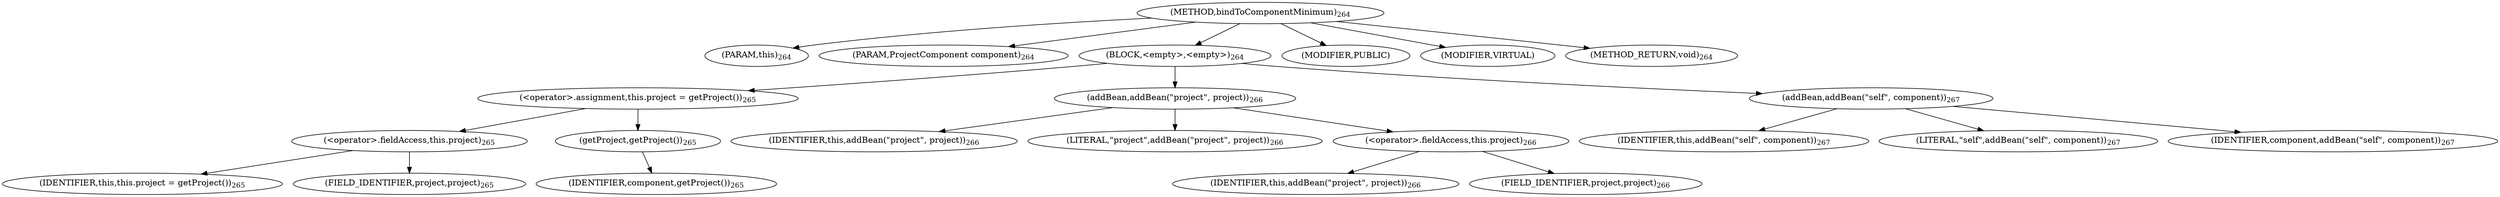 digraph "bindToComponentMinimum" {  
"426" [label = <(METHOD,bindToComponentMinimum)<SUB>264</SUB>> ]
"27" [label = <(PARAM,this)<SUB>264</SUB>> ]
"427" [label = <(PARAM,ProjectComponent component)<SUB>264</SUB>> ]
"428" [label = <(BLOCK,&lt;empty&gt;,&lt;empty&gt;)<SUB>264</SUB>> ]
"429" [label = <(&lt;operator&gt;.assignment,this.project = getProject())<SUB>265</SUB>> ]
"430" [label = <(&lt;operator&gt;.fieldAccess,this.project)<SUB>265</SUB>> ]
"431" [label = <(IDENTIFIER,this,this.project = getProject())<SUB>265</SUB>> ]
"432" [label = <(FIELD_IDENTIFIER,project,project)<SUB>265</SUB>> ]
"433" [label = <(getProject,getProject())<SUB>265</SUB>> ]
"434" [label = <(IDENTIFIER,component,getProject())<SUB>265</SUB>> ]
"435" [label = <(addBean,addBean(&quot;project&quot;, project))<SUB>266</SUB>> ]
"26" [label = <(IDENTIFIER,this,addBean(&quot;project&quot;, project))<SUB>266</SUB>> ]
"436" [label = <(LITERAL,&quot;project&quot;,addBean(&quot;project&quot;, project))<SUB>266</SUB>> ]
"437" [label = <(&lt;operator&gt;.fieldAccess,this.project)<SUB>266</SUB>> ]
"438" [label = <(IDENTIFIER,this,addBean(&quot;project&quot;, project))<SUB>266</SUB>> ]
"439" [label = <(FIELD_IDENTIFIER,project,project)<SUB>266</SUB>> ]
"440" [label = <(addBean,addBean(&quot;self&quot;, component))<SUB>267</SUB>> ]
"28" [label = <(IDENTIFIER,this,addBean(&quot;self&quot;, component))<SUB>267</SUB>> ]
"441" [label = <(LITERAL,&quot;self&quot;,addBean(&quot;self&quot;, component))<SUB>267</SUB>> ]
"442" [label = <(IDENTIFIER,component,addBean(&quot;self&quot;, component))<SUB>267</SUB>> ]
"443" [label = <(MODIFIER,PUBLIC)> ]
"444" [label = <(MODIFIER,VIRTUAL)> ]
"445" [label = <(METHOD_RETURN,void)<SUB>264</SUB>> ]
  "426" -> "27" 
  "426" -> "427" 
  "426" -> "428" 
  "426" -> "443" 
  "426" -> "444" 
  "426" -> "445" 
  "428" -> "429" 
  "428" -> "435" 
  "428" -> "440" 
  "429" -> "430" 
  "429" -> "433" 
  "430" -> "431" 
  "430" -> "432" 
  "433" -> "434" 
  "435" -> "26" 
  "435" -> "436" 
  "435" -> "437" 
  "437" -> "438" 
  "437" -> "439" 
  "440" -> "28" 
  "440" -> "441" 
  "440" -> "442" 
}
